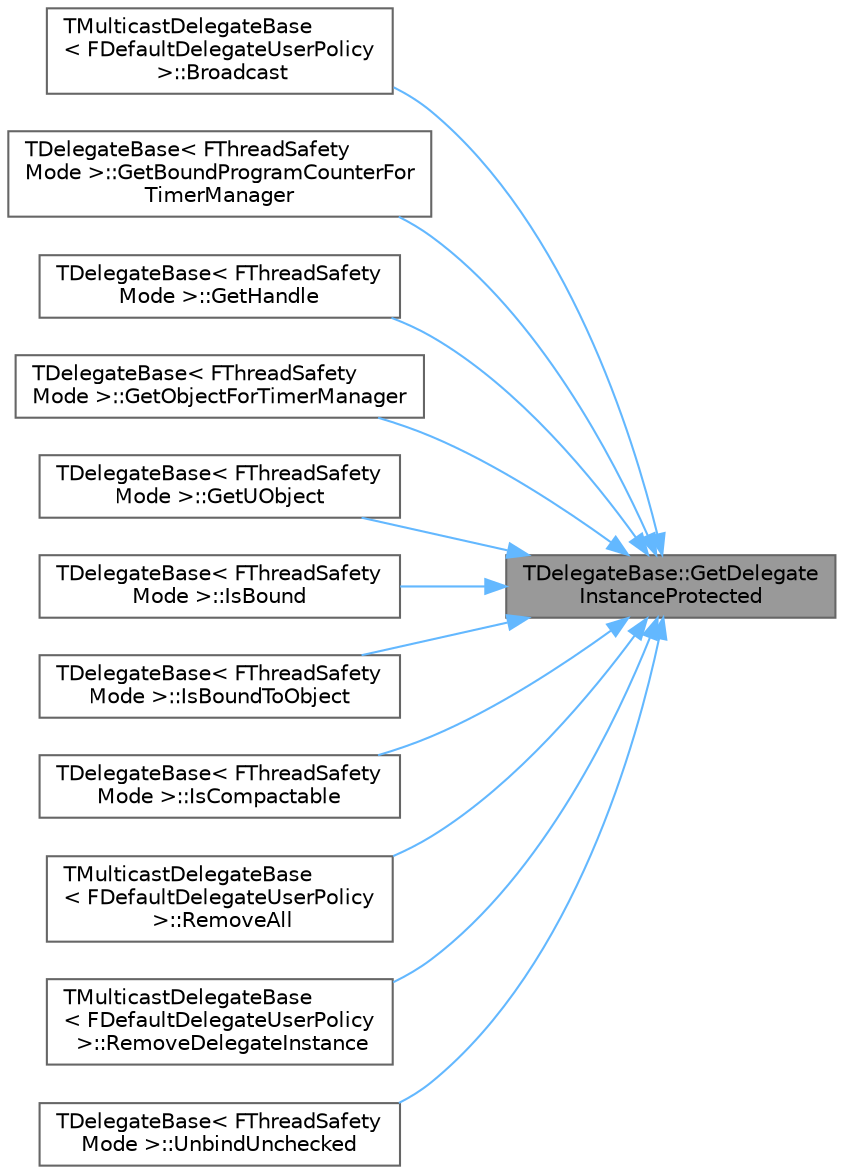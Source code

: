 digraph "TDelegateBase::GetDelegateInstanceProtected"
{
 // INTERACTIVE_SVG=YES
 // LATEX_PDF_SIZE
  bgcolor="transparent";
  edge [fontname=Helvetica,fontsize=10,labelfontname=Helvetica,labelfontsize=10];
  node [fontname=Helvetica,fontsize=10,shape=box,height=0.2,width=0.4];
  rankdir="RL";
  Node1 [id="Node000001",label="TDelegateBase::GetDelegate\lInstanceProtected",height=0.2,width=0.4,color="gray40", fillcolor="grey60", style="filled", fontcolor="black",tooltip="Gets the delegate instance."];
  Node1 -> Node2 [id="edge1_Node000001_Node000002",dir="back",color="steelblue1",style="solid",tooltip=" "];
  Node2 [id="Node000002",label="TMulticastDelegateBase\l\< FDefaultDelegateUserPolicy\l \>::Broadcast",height=0.2,width=0.4,color="grey40", fillcolor="white", style="filled",URL="$d6/db1/classTMulticastDelegateBase.html#ad24ca0d6ede0e6283273e082b5a0c7a6",tooltip=" "];
  Node1 -> Node3 [id="edge2_Node000001_Node000003",dir="back",color="steelblue1",style="solid",tooltip=" "];
  Node3 [id="Node000003",label="TDelegateBase\< FThreadSafety\lMode \>::GetBoundProgramCounterFor\lTimerManager",height=0.2,width=0.4,color="grey40", fillcolor="white", style="filled",URL="$d5/d7b/classTDelegateBase.html#ac7cb3ab1dfd44ca2b9c2a18c8d080239",tooltip=" "];
  Node1 -> Node4 [id="edge3_Node000001_Node000004",dir="back",color="steelblue1",style="solid",tooltip=" "];
  Node4 [id="Node000004",label="TDelegateBase\< FThreadSafety\lMode \>::GetHandle",height=0.2,width=0.4,color="grey40", fillcolor="white", style="filled",URL="$d5/d7b/classTDelegateBase.html#a83ce6de386310282b884e66ac87cbad7",tooltip=" "];
  Node1 -> Node5 [id="edge4_Node000001_Node000005",dir="back",color="steelblue1",style="solid",tooltip=" "];
  Node5 [id="Node000005",label="TDelegateBase\< FThreadSafety\lMode \>::GetObjectForTimerManager",height=0.2,width=0.4,color="grey40", fillcolor="white", style="filled",URL="$d5/d7b/classTDelegateBase.html#a2c1b89a4138cb5edefd631779f4e5e1c",tooltip=" "];
  Node1 -> Node6 [id="edge5_Node000001_Node000006",dir="back",color="steelblue1",style="solid",tooltip=" "];
  Node6 [id="Node000006",label="TDelegateBase\< FThreadSafety\lMode \>::GetUObject",height=0.2,width=0.4,color="grey40", fillcolor="white", style="filled",URL="$d5/d7b/classTDelegateBase.html#a8f53f6f84438ae7c164b2354320252af",tooltip=" "];
  Node1 -> Node7 [id="edge6_Node000001_Node000007",dir="back",color="steelblue1",style="solid",tooltip=" "];
  Node7 [id="Node000007",label="TDelegateBase\< FThreadSafety\lMode \>::IsBound",height=0.2,width=0.4,color="grey40", fillcolor="white", style="filled",URL="$d5/d7b/classTDelegateBase.html#a83e6b5df05055864f3219c5020b39b5e",tooltip=" "];
  Node1 -> Node8 [id="edge7_Node000001_Node000008",dir="back",color="steelblue1",style="solid",tooltip=" "];
  Node8 [id="Node000008",label="TDelegateBase\< FThreadSafety\lMode \>::IsBoundToObject",height=0.2,width=0.4,color="grey40", fillcolor="white", style="filled",URL="$d5/d7b/classTDelegateBase.html#ac687522413ca1e30de15a20dfaef9ac9",tooltip=" "];
  Node1 -> Node9 [id="edge8_Node000001_Node000009",dir="back",color="steelblue1",style="solid",tooltip=" "];
  Node9 [id="Node000009",label="TDelegateBase\< FThreadSafety\lMode \>::IsCompactable",height=0.2,width=0.4,color="grey40", fillcolor="white", style="filled",URL="$d5/d7b/classTDelegateBase.html#a9390855976084798ca5fef5dbaadbec8",tooltip=" "];
  Node1 -> Node10 [id="edge9_Node000001_Node000010",dir="back",color="steelblue1",style="solid",tooltip=" "];
  Node10 [id="Node000010",label="TMulticastDelegateBase\l\< FDefaultDelegateUserPolicy\l \>::RemoveAll",height=0.2,width=0.4,color="grey40", fillcolor="white", style="filled",URL="$d6/db1/classTMulticastDelegateBase.html#a7cad92baa7c54dc117e8a46f3582e75c",tooltip=" "];
  Node1 -> Node11 [id="edge10_Node000001_Node000011",dir="back",color="steelblue1",style="solid",tooltip=" "];
  Node11 [id="Node000011",label="TMulticastDelegateBase\l\< FDefaultDelegateUserPolicy\l \>::RemoveDelegateInstance",height=0.2,width=0.4,color="grey40", fillcolor="white", style="filled",URL="$d6/db1/classTMulticastDelegateBase.html#a8b720acfd7a5b4813527dec478e2c9e9",tooltip=" "];
  Node1 -> Node12 [id="edge11_Node000001_Node000012",dir="back",color="steelblue1",style="solid",tooltip=" "];
  Node12 [id="Node000012",label="TDelegateBase\< FThreadSafety\lMode \>::UnbindUnchecked",height=0.2,width=0.4,color="grey40", fillcolor="white", style="filled",URL="$d5/d7b/classTDelegateBase.html#a8884c9e50e81a660a0c173304d0711a2",tooltip=" "];
}
